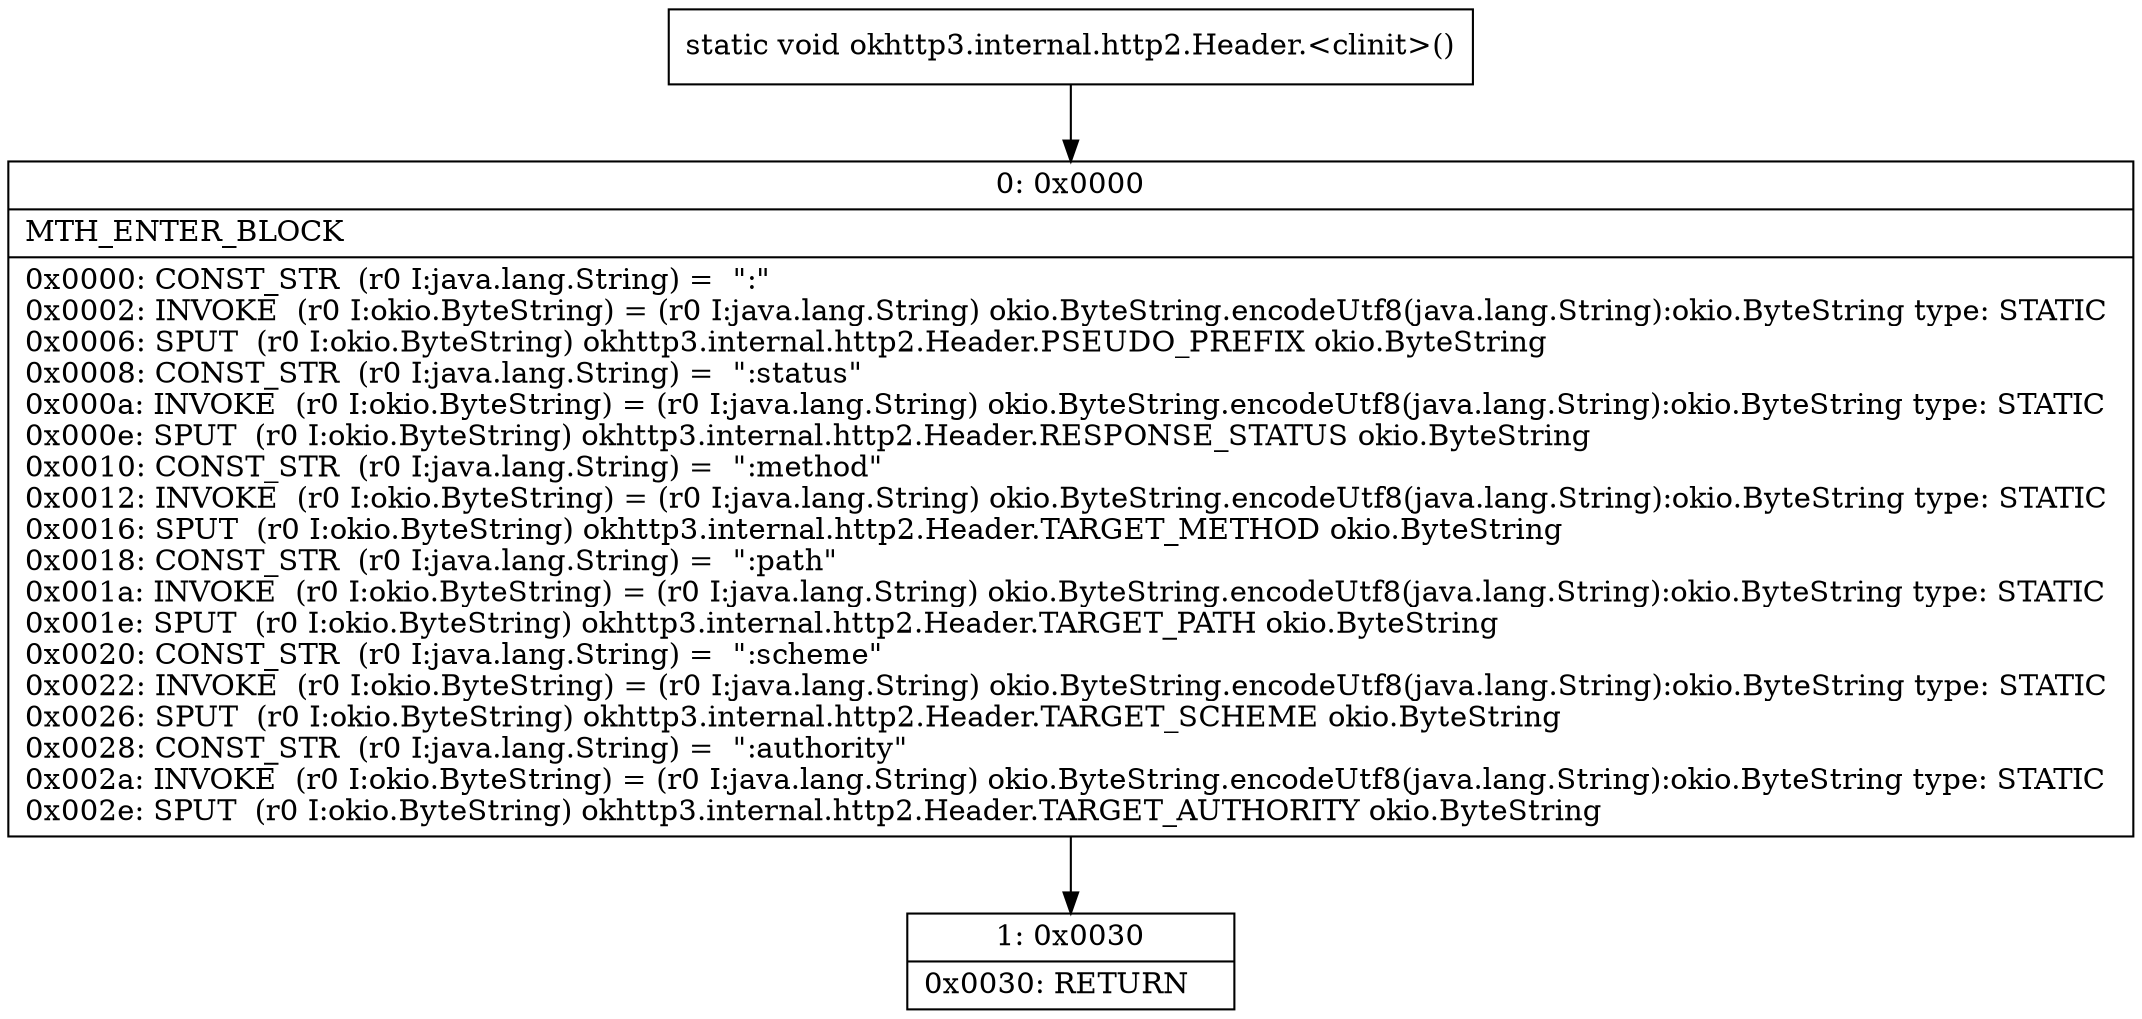 digraph "CFG forokhttp3.internal.http2.Header.\<clinit\>()V" {
Node_0 [shape=record,label="{0\:\ 0x0000|MTH_ENTER_BLOCK\l|0x0000: CONST_STR  (r0 I:java.lang.String) =  \":\" \l0x0002: INVOKE  (r0 I:okio.ByteString) = (r0 I:java.lang.String) okio.ByteString.encodeUtf8(java.lang.String):okio.ByteString type: STATIC \l0x0006: SPUT  (r0 I:okio.ByteString) okhttp3.internal.http2.Header.PSEUDO_PREFIX okio.ByteString \l0x0008: CONST_STR  (r0 I:java.lang.String) =  \":status\" \l0x000a: INVOKE  (r0 I:okio.ByteString) = (r0 I:java.lang.String) okio.ByteString.encodeUtf8(java.lang.String):okio.ByteString type: STATIC \l0x000e: SPUT  (r0 I:okio.ByteString) okhttp3.internal.http2.Header.RESPONSE_STATUS okio.ByteString \l0x0010: CONST_STR  (r0 I:java.lang.String) =  \":method\" \l0x0012: INVOKE  (r0 I:okio.ByteString) = (r0 I:java.lang.String) okio.ByteString.encodeUtf8(java.lang.String):okio.ByteString type: STATIC \l0x0016: SPUT  (r0 I:okio.ByteString) okhttp3.internal.http2.Header.TARGET_METHOD okio.ByteString \l0x0018: CONST_STR  (r0 I:java.lang.String) =  \":path\" \l0x001a: INVOKE  (r0 I:okio.ByteString) = (r0 I:java.lang.String) okio.ByteString.encodeUtf8(java.lang.String):okio.ByteString type: STATIC \l0x001e: SPUT  (r0 I:okio.ByteString) okhttp3.internal.http2.Header.TARGET_PATH okio.ByteString \l0x0020: CONST_STR  (r0 I:java.lang.String) =  \":scheme\" \l0x0022: INVOKE  (r0 I:okio.ByteString) = (r0 I:java.lang.String) okio.ByteString.encodeUtf8(java.lang.String):okio.ByteString type: STATIC \l0x0026: SPUT  (r0 I:okio.ByteString) okhttp3.internal.http2.Header.TARGET_SCHEME okio.ByteString \l0x0028: CONST_STR  (r0 I:java.lang.String) =  \":authority\" \l0x002a: INVOKE  (r0 I:okio.ByteString) = (r0 I:java.lang.String) okio.ByteString.encodeUtf8(java.lang.String):okio.ByteString type: STATIC \l0x002e: SPUT  (r0 I:okio.ByteString) okhttp3.internal.http2.Header.TARGET_AUTHORITY okio.ByteString \l}"];
Node_1 [shape=record,label="{1\:\ 0x0030|0x0030: RETURN   \l}"];
MethodNode[shape=record,label="{static void okhttp3.internal.http2.Header.\<clinit\>() }"];
MethodNode -> Node_0;
Node_0 -> Node_1;
}

